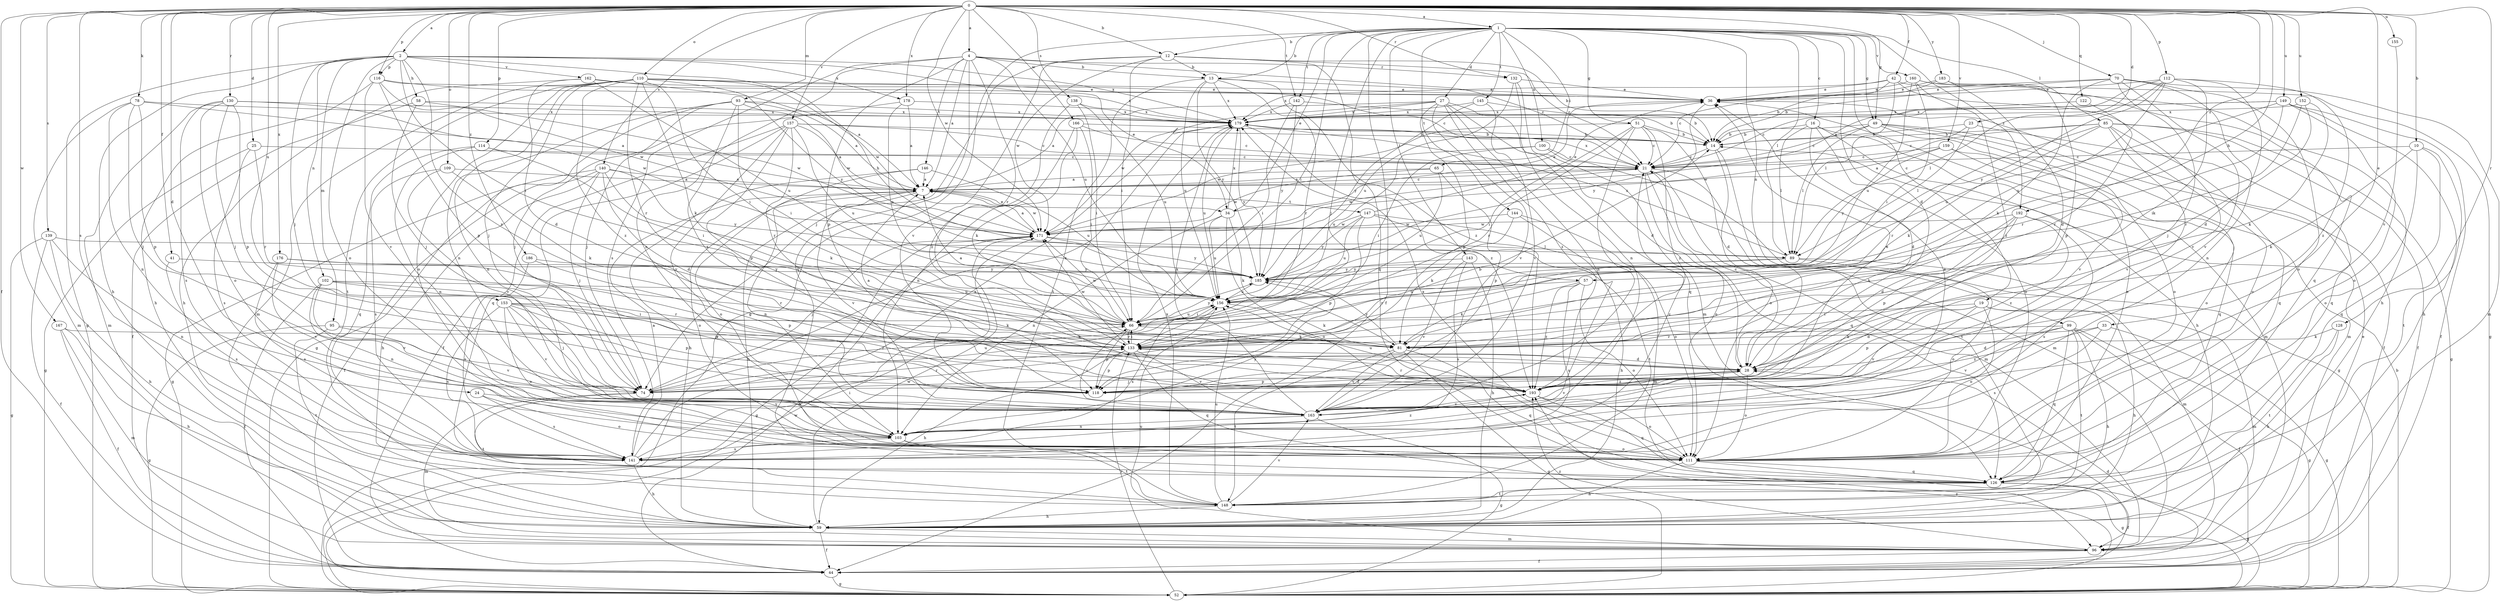 strict digraph  {
0;
1;
2;
4;
7;
10;
12;
13;
14;
16;
19;
21;
23;
24;
25;
27;
28;
33;
34;
36;
41;
42;
44;
49;
51;
52;
57;
58;
59;
65;
66;
70;
74;
78;
81;
85;
89;
93;
95;
96;
99;
100;
102;
103;
109;
110;
111;
112;
114;
116;
118;
122;
126;
128;
130;
132;
133;
138;
139;
140;
141;
142;
143;
144;
145;
146;
147;
148;
149;
152;
153;
155;
156;
157;
159;
160;
162;
163;
166;
167;
171;
176;
178;
179;
183;
185;
186;
192;
193;
0 -> 1  [label=a];
0 -> 2  [label=a];
0 -> 4  [label=a];
0 -> 10  [label=b];
0 -> 12  [label=b];
0 -> 23  [label=d];
0 -> 24  [label=d];
0 -> 25  [label=d];
0 -> 33  [label=e];
0 -> 41  [label=f];
0 -> 42  [label=f];
0 -> 44  [label=f];
0 -> 49  [label=g];
0 -> 57  [label=h];
0 -> 70  [label=j];
0 -> 78  [label=k];
0 -> 93  [label=m];
0 -> 109  [label=o];
0 -> 110  [label=o];
0 -> 112  [label=p];
0 -> 114  [label=p];
0 -> 116  [label=p];
0 -> 122  [label=q];
0 -> 128  [label=r];
0 -> 130  [label=r];
0 -> 132  [label=r];
0 -> 138  [label=s];
0 -> 139  [label=s];
0 -> 140  [label=s];
0 -> 141  [label=s];
0 -> 142  [label=t];
0 -> 149  [label=u];
0 -> 152  [label=u];
0 -> 153  [label=u];
0 -> 155  [label=u];
0 -> 157  [label=v];
0 -> 159  [label=v];
0 -> 166  [label=w];
0 -> 167  [label=w];
0 -> 171  [label=w];
0 -> 176  [label=x];
0 -> 178  [label=x];
0 -> 183  [label=y];
0 -> 186  [label=z];
0 -> 192  [label=z];
1 -> 12  [label=b];
1 -> 13  [label=b];
1 -> 16  [label=c];
1 -> 19  [label=c];
1 -> 27  [label=d];
1 -> 28  [label=d];
1 -> 34  [label=e];
1 -> 44  [label=f];
1 -> 49  [label=g];
1 -> 51  [label=g];
1 -> 52  [label=g];
1 -> 65  [label=i];
1 -> 66  [label=i];
1 -> 74  [label=j];
1 -> 85  [label=l];
1 -> 89  [label=l];
1 -> 99  [label=n];
1 -> 100  [label=n];
1 -> 142  [label=t];
1 -> 143  [label=t];
1 -> 144  [label=t];
1 -> 145  [label=t];
1 -> 160  [label=v];
1 -> 192  [label=z];
2 -> 34  [label=e];
2 -> 52  [label=g];
2 -> 57  [label=h];
2 -> 58  [label=h];
2 -> 59  [label=h];
2 -> 66  [label=i];
2 -> 74  [label=j];
2 -> 95  [label=m];
2 -> 102  [label=n];
2 -> 111  [label=o];
2 -> 116  [label=p];
2 -> 162  [label=v];
2 -> 178  [label=x];
2 -> 179  [label=x];
2 -> 193  [label=z];
4 -> 7  [label=a];
4 -> 13  [label=b];
4 -> 21  [label=c];
4 -> 103  [label=n];
4 -> 118  [label=p];
4 -> 126  [label=q];
4 -> 132  [label=r];
4 -> 133  [label=r];
4 -> 141  [label=s];
4 -> 146  [label=t];
4 -> 156  [label=u];
7 -> 21  [label=c];
7 -> 34  [label=e];
7 -> 59  [label=h];
7 -> 103  [label=n];
7 -> 111  [label=o];
7 -> 147  [label=t];
7 -> 163  [label=v];
7 -> 171  [label=w];
10 -> 21  [label=c];
10 -> 81  [label=k];
10 -> 111  [label=o];
10 -> 126  [label=q];
10 -> 148  [label=t];
12 -> 13  [label=b];
12 -> 14  [label=b];
12 -> 21  [label=c];
12 -> 66  [label=i];
12 -> 74  [label=j];
12 -> 126  [label=q];
12 -> 163  [label=v];
12 -> 171  [label=w];
13 -> 36  [label=e];
13 -> 133  [label=r];
13 -> 148  [label=t];
13 -> 156  [label=u];
13 -> 179  [label=x];
13 -> 185  [label=y];
13 -> 193  [label=z];
14 -> 21  [label=c];
14 -> 96  [label=m];
14 -> 111  [label=o];
16 -> 14  [label=b];
16 -> 28  [label=d];
16 -> 59  [label=h];
16 -> 89  [label=l];
16 -> 96  [label=m];
16 -> 111  [label=o];
19 -> 28  [label=d];
19 -> 59  [label=h];
19 -> 66  [label=i];
19 -> 96  [label=m];
19 -> 111  [label=o];
19 -> 118  [label=p];
19 -> 163  [label=v];
21 -> 7  [label=a];
21 -> 96  [label=m];
21 -> 111  [label=o];
21 -> 126  [label=q];
21 -> 148  [label=t];
21 -> 171  [label=w];
21 -> 179  [label=x];
23 -> 14  [label=b];
23 -> 21  [label=c];
23 -> 89  [label=l];
23 -> 126  [label=q];
24 -> 111  [label=o];
24 -> 141  [label=s];
24 -> 163  [label=v];
25 -> 21  [label=c];
25 -> 52  [label=g];
25 -> 133  [label=r];
25 -> 141  [label=s];
27 -> 7  [label=a];
27 -> 28  [label=d];
27 -> 103  [label=n];
27 -> 118  [label=p];
27 -> 126  [label=q];
27 -> 163  [label=v];
27 -> 171  [label=w];
27 -> 179  [label=x];
27 -> 193  [label=z];
28 -> 7  [label=a];
28 -> 21  [label=c];
28 -> 74  [label=j];
28 -> 111  [label=o];
28 -> 118  [label=p];
28 -> 163  [label=v];
28 -> 193  [label=z];
33 -> 52  [label=g];
33 -> 81  [label=k];
33 -> 141  [label=s];
33 -> 193  [label=z];
34 -> 36  [label=e];
34 -> 81  [label=k];
34 -> 103  [label=n];
34 -> 111  [label=o];
34 -> 156  [label=u];
34 -> 179  [label=x];
36 -> 179  [label=x];
36 -> 185  [label=y];
41 -> 141  [label=s];
41 -> 185  [label=y];
42 -> 21  [label=c];
42 -> 36  [label=e];
42 -> 59  [label=h];
42 -> 89  [label=l];
42 -> 163  [label=v];
42 -> 179  [label=x];
44 -> 28  [label=d];
44 -> 36  [label=e];
44 -> 52  [label=g];
44 -> 171  [label=w];
49 -> 14  [label=b];
49 -> 21  [label=c];
49 -> 44  [label=f];
49 -> 89  [label=l];
49 -> 96  [label=m];
49 -> 111  [label=o];
49 -> 163  [label=v];
51 -> 14  [label=b];
51 -> 21  [label=c];
51 -> 28  [label=d];
51 -> 66  [label=i];
51 -> 133  [label=r];
51 -> 163  [label=v];
51 -> 171  [label=w];
51 -> 193  [label=z];
52 -> 14  [label=b];
52 -> 133  [label=r];
52 -> 171  [label=w];
52 -> 193  [label=z];
57 -> 81  [label=k];
57 -> 111  [label=o];
57 -> 141  [label=s];
57 -> 156  [label=u];
57 -> 193  [label=z];
58 -> 44  [label=f];
58 -> 74  [label=j];
58 -> 171  [label=w];
58 -> 179  [label=x];
59 -> 44  [label=f];
59 -> 96  [label=m];
59 -> 171  [label=w];
65 -> 7  [label=a];
65 -> 118  [label=p];
65 -> 156  [label=u];
65 -> 171  [label=w];
66 -> 7  [label=a];
66 -> 81  [label=k];
66 -> 118  [label=p];
66 -> 133  [label=r];
66 -> 156  [label=u];
66 -> 171  [label=w];
66 -> 185  [label=y];
70 -> 14  [label=b];
70 -> 36  [label=e];
70 -> 74  [label=j];
70 -> 81  [label=k];
70 -> 96  [label=m];
70 -> 103  [label=n];
70 -> 111  [label=o];
70 -> 163  [label=v];
74 -> 14  [label=b];
74 -> 96  [label=m];
74 -> 133  [label=r];
74 -> 148  [label=t];
74 -> 156  [label=u];
74 -> 179  [label=x];
78 -> 7  [label=a];
78 -> 74  [label=j];
78 -> 96  [label=m];
78 -> 103  [label=n];
78 -> 118  [label=p];
78 -> 179  [label=x];
81 -> 52  [label=g];
81 -> 126  [label=q];
81 -> 148  [label=t];
81 -> 163  [label=v];
81 -> 185  [label=y];
85 -> 14  [label=b];
85 -> 44  [label=f];
85 -> 52  [label=g];
85 -> 81  [label=k];
85 -> 111  [label=o];
85 -> 126  [label=q];
85 -> 133  [label=r];
85 -> 163  [label=v];
85 -> 171  [label=w];
89 -> 96  [label=m];
89 -> 111  [label=o];
89 -> 133  [label=r];
89 -> 179  [label=x];
89 -> 185  [label=y];
93 -> 7  [label=a];
93 -> 52  [label=g];
93 -> 66  [label=i];
93 -> 74  [label=j];
93 -> 103  [label=n];
93 -> 171  [label=w];
93 -> 179  [label=x];
93 -> 193  [label=z];
95 -> 52  [label=g];
95 -> 133  [label=r];
95 -> 148  [label=t];
95 -> 163  [label=v];
96 -> 44  [label=f];
96 -> 156  [label=u];
96 -> 193  [label=z];
99 -> 28  [label=d];
99 -> 44  [label=f];
99 -> 52  [label=g];
99 -> 59  [label=h];
99 -> 126  [label=q];
99 -> 133  [label=r];
99 -> 148  [label=t];
99 -> 163  [label=v];
100 -> 21  [label=c];
100 -> 52  [label=g];
100 -> 66  [label=i];
100 -> 156  [label=u];
102 -> 44  [label=f];
102 -> 103  [label=n];
102 -> 118  [label=p];
102 -> 133  [label=r];
102 -> 156  [label=u];
102 -> 163  [label=v];
103 -> 36  [label=e];
103 -> 111  [label=o];
103 -> 141  [label=s];
103 -> 148  [label=t];
103 -> 185  [label=y];
103 -> 193  [label=z];
109 -> 7  [label=a];
109 -> 81  [label=k];
109 -> 141  [label=s];
109 -> 163  [label=v];
110 -> 21  [label=c];
110 -> 36  [label=e];
110 -> 66  [label=i];
110 -> 74  [label=j];
110 -> 81  [label=k];
110 -> 96  [label=m];
110 -> 103  [label=n];
110 -> 111  [label=o];
110 -> 133  [label=r];
110 -> 148  [label=t];
110 -> 171  [label=w];
110 -> 185  [label=y];
110 -> 193  [label=z];
111 -> 52  [label=g];
111 -> 59  [label=h];
111 -> 126  [label=q];
111 -> 179  [label=x];
112 -> 7  [label=a];
112 -> 28  [label=d];
112 -> 36  [label=e];
112 -> 81  [label=k];
112 -> 89  [label=l];
112 -> 156  [label=u];
112 -> 185  [label=y];
112 -> 193  [label=z];
114 -> 21  [label=c];
114 -> 66  [label=i];
114 -> 103  [label=n];
114 -> 126  [label=q];
116 -> 36  [label=e];
116 -> 59  [label=h];
116 -> 118  [label=p];
116 -> 163  [label=v];
116 -> 171  [label=w];
116 -> 179  [label=x];
118 -> 28  [label=d];
122 -> 133  [label=r];
122 -> 179  [label=x];
126 -> 36  [label=e];
126 -> 44  [label=f];
126 -> 52  [label=g];
126 -> 148  [label=t];
128 -> 59  [label=h];
128 -> 81  [label=k];
128 -> 148  [label=t];
130 -> 74  [label=j];
130 -> 96  [label=m];
130 -> 111  [label=o];
130 -> 118  [label=p];
130 -> 141  [label=s];
130 -> 171  [label=w];
130 -> 179  [label=x];
132 -> 36  [label=e];
132 -> 96  [label=m];
132 -> 103  [label=n];
132 -> 156  [label=u];
133 -> 28  [label=d];
133 -> 59  [label=h];
133 -> 66  [label=i];
133 -> 118  [label=p];
133 -> 126  [label=q];
133 -> 163  [label=v];
133 -> 171  [label=w];
138 -> 66  [label=i];
138 -> 156  [label=u];
138 -> 179  [label=x];
138 -> 193  [label=z];
139 -> 44  [label=f];
139 -> 52  [label=g];
139 -> 59  [label=h];
139 -> 89  [label=l];
139 -> 103  [label=n];
140 -> 7  [label=a];
140 -> 28  [label=d];
140 -> 44  [label=f];
140 -> 52  [label=g];
140 -> 59  [label=h];
140 -> 74  [label=j];
140 -> 81  [label=k];
140 -> 185  [label=y];
141 -> 7  [label=a];
141 -> 21  [label=c];
141 -> 59  [label=h];
141 -> 66  [label=i];
141 -> 179  [label=x];
142 -> 14  [label=b];
142 -> 66  [label=i];
142 -> 179  [label=x];
142 -> 185  [label=y];
143 -> 59  [label=h];
143 -> 141  [label=s];
143 -> 163  [label=v];
143 -> 185  [label=y];
144 -> 59  [label=h];
144 -> 81  [label=k];
144 -> 96  [label=m];
144 -> 171  [label=w];
145 -> 14  [label=b];
145 -> 163  [label=v];
145 -> 179  [label=x];
145 -> 185  [label=y];
146 -> 7  [label=a];
146 -> 59  [label=h];
146 -> 111  [label=o];
146 -> 156  [label=u];
147 -> 36  [label=e];
147 -> 111  [label=o];
147 -> 118  [label=p];
147 -> 148  [label=t];
147 -> 156  [label=u];
147 -> 171  [label=w];
147 -> 185  [label=y];
148 -> 59  [label=h];
148 -> 156  [label=u];
148 -> 163  [label=v];
148 -> 179  [label=x];
149 -> 21  [label=c];
149 -> 44  [label=f];
149 -> 59  [label=h];
149 -> 111  [label=o];
149 -> 133  [label=r];
149 -> 156  [label=u];
149 -> 179  [label=x];
152 -> 66  [label=i];
152 -> 81  [label=k];
152 -> 133  [label=r];
152 -> 179  [label=x];
153 -> 66  [label=i];
153 -> 74  [label=j];
153 -> 81  [label=k];
153 -> 111  [label=o];
153 -> 118  [label=p];
153 -> 141  [label=s];
153 -> 163  [label=v];
153 -> 193  [label=z];
155 -> 163  [label=v];
156 -> 66  [label=i];
156 -> 81  [label=k];
156 -> 141  [label=s];
157 -> 7  [label=a];
157 -> 14  [label=b];
157 -> 21  [label=c];
157 -> 44  [label=f];
157 -> 118  [label=p];
157 -> 126  [label=q];
157 -> 133  [label=r];
157 -> 156  [label=u];
157 -> 163  [label=v];
159 -> 7  [label=a];
159 -> 21  [label=c];
159 -> 111  [label=o];
159 -> 126  [label=q];
159 -> 185  [label=y];
160 -> 36  [label=e];
160 -> 52  [label=g];
160 -> 66  [label=i];
160 -> 126  [label=q];
160 -> 156  [label=u];
160 -> 193  [label=z];
162 -> 7  [label=a];
162 -> 28  [label=d];
162 -> 36  [label=e];
162 -> 59  [label=h];
162 -> 156  [label=u];
163 -> 52  [label=g];
163 -> 66  [label=i];
163 -> 103  [label=n];
163 -> 179  [label=x];
166 -> 14  [label=b];
166 -> 21  [label=c];
166 -> 66  [label=i];
166 -> 81  [label=k];
166 -> 103  [label=n];
167 -> 44  [label=f];
167 -> 59  [label=h];
167 -> 81  [label=k];
167 -> 96  [label=m];
171 -> 7  [label=a];
171 -> 52  [label=g];
171 -> 74  [label=j];
171 -> 89  [label=l];
171 -> 185  [label=y];
176 -> 133  [label=r];
176 -> 141  [label=s];
176 -> 163  [label=v];
176 -> 185  [label=y];
178 -> 7  [label=a];
178 -> 74  [label=j];
178 -> 156  [label=u];
178 -> 179  [label=x];
179 -> 14  [label=b];
179 -> 156  [label=u];
179 -> 185  [label=y];
179 -> 193  [label=z];
183 -> 14  [label=b];
183 -> 28  [label=d];
183 -> 36  [label=e];
183 -> 118  [label=p];
185 -> 156  [label=u];
186 -> 118  [label=p];
186 -> 141  [label=s];
186 -> 185  [label=y];
192 -> 28  [label=d];
192 -> 81  [label=k];
192 -> 118  [label=p];
192 -> 141  [label=s];
192 -> 171  [label=w];
192 -> 193  [label=z];
193 -> 36  [label=e];
193 -> 111  [label=o];
193 -> 126  [label=q];
193 -> 133  [label=r];
193 -> 156  [label=u];
193 -> 163  [label=v];
}

